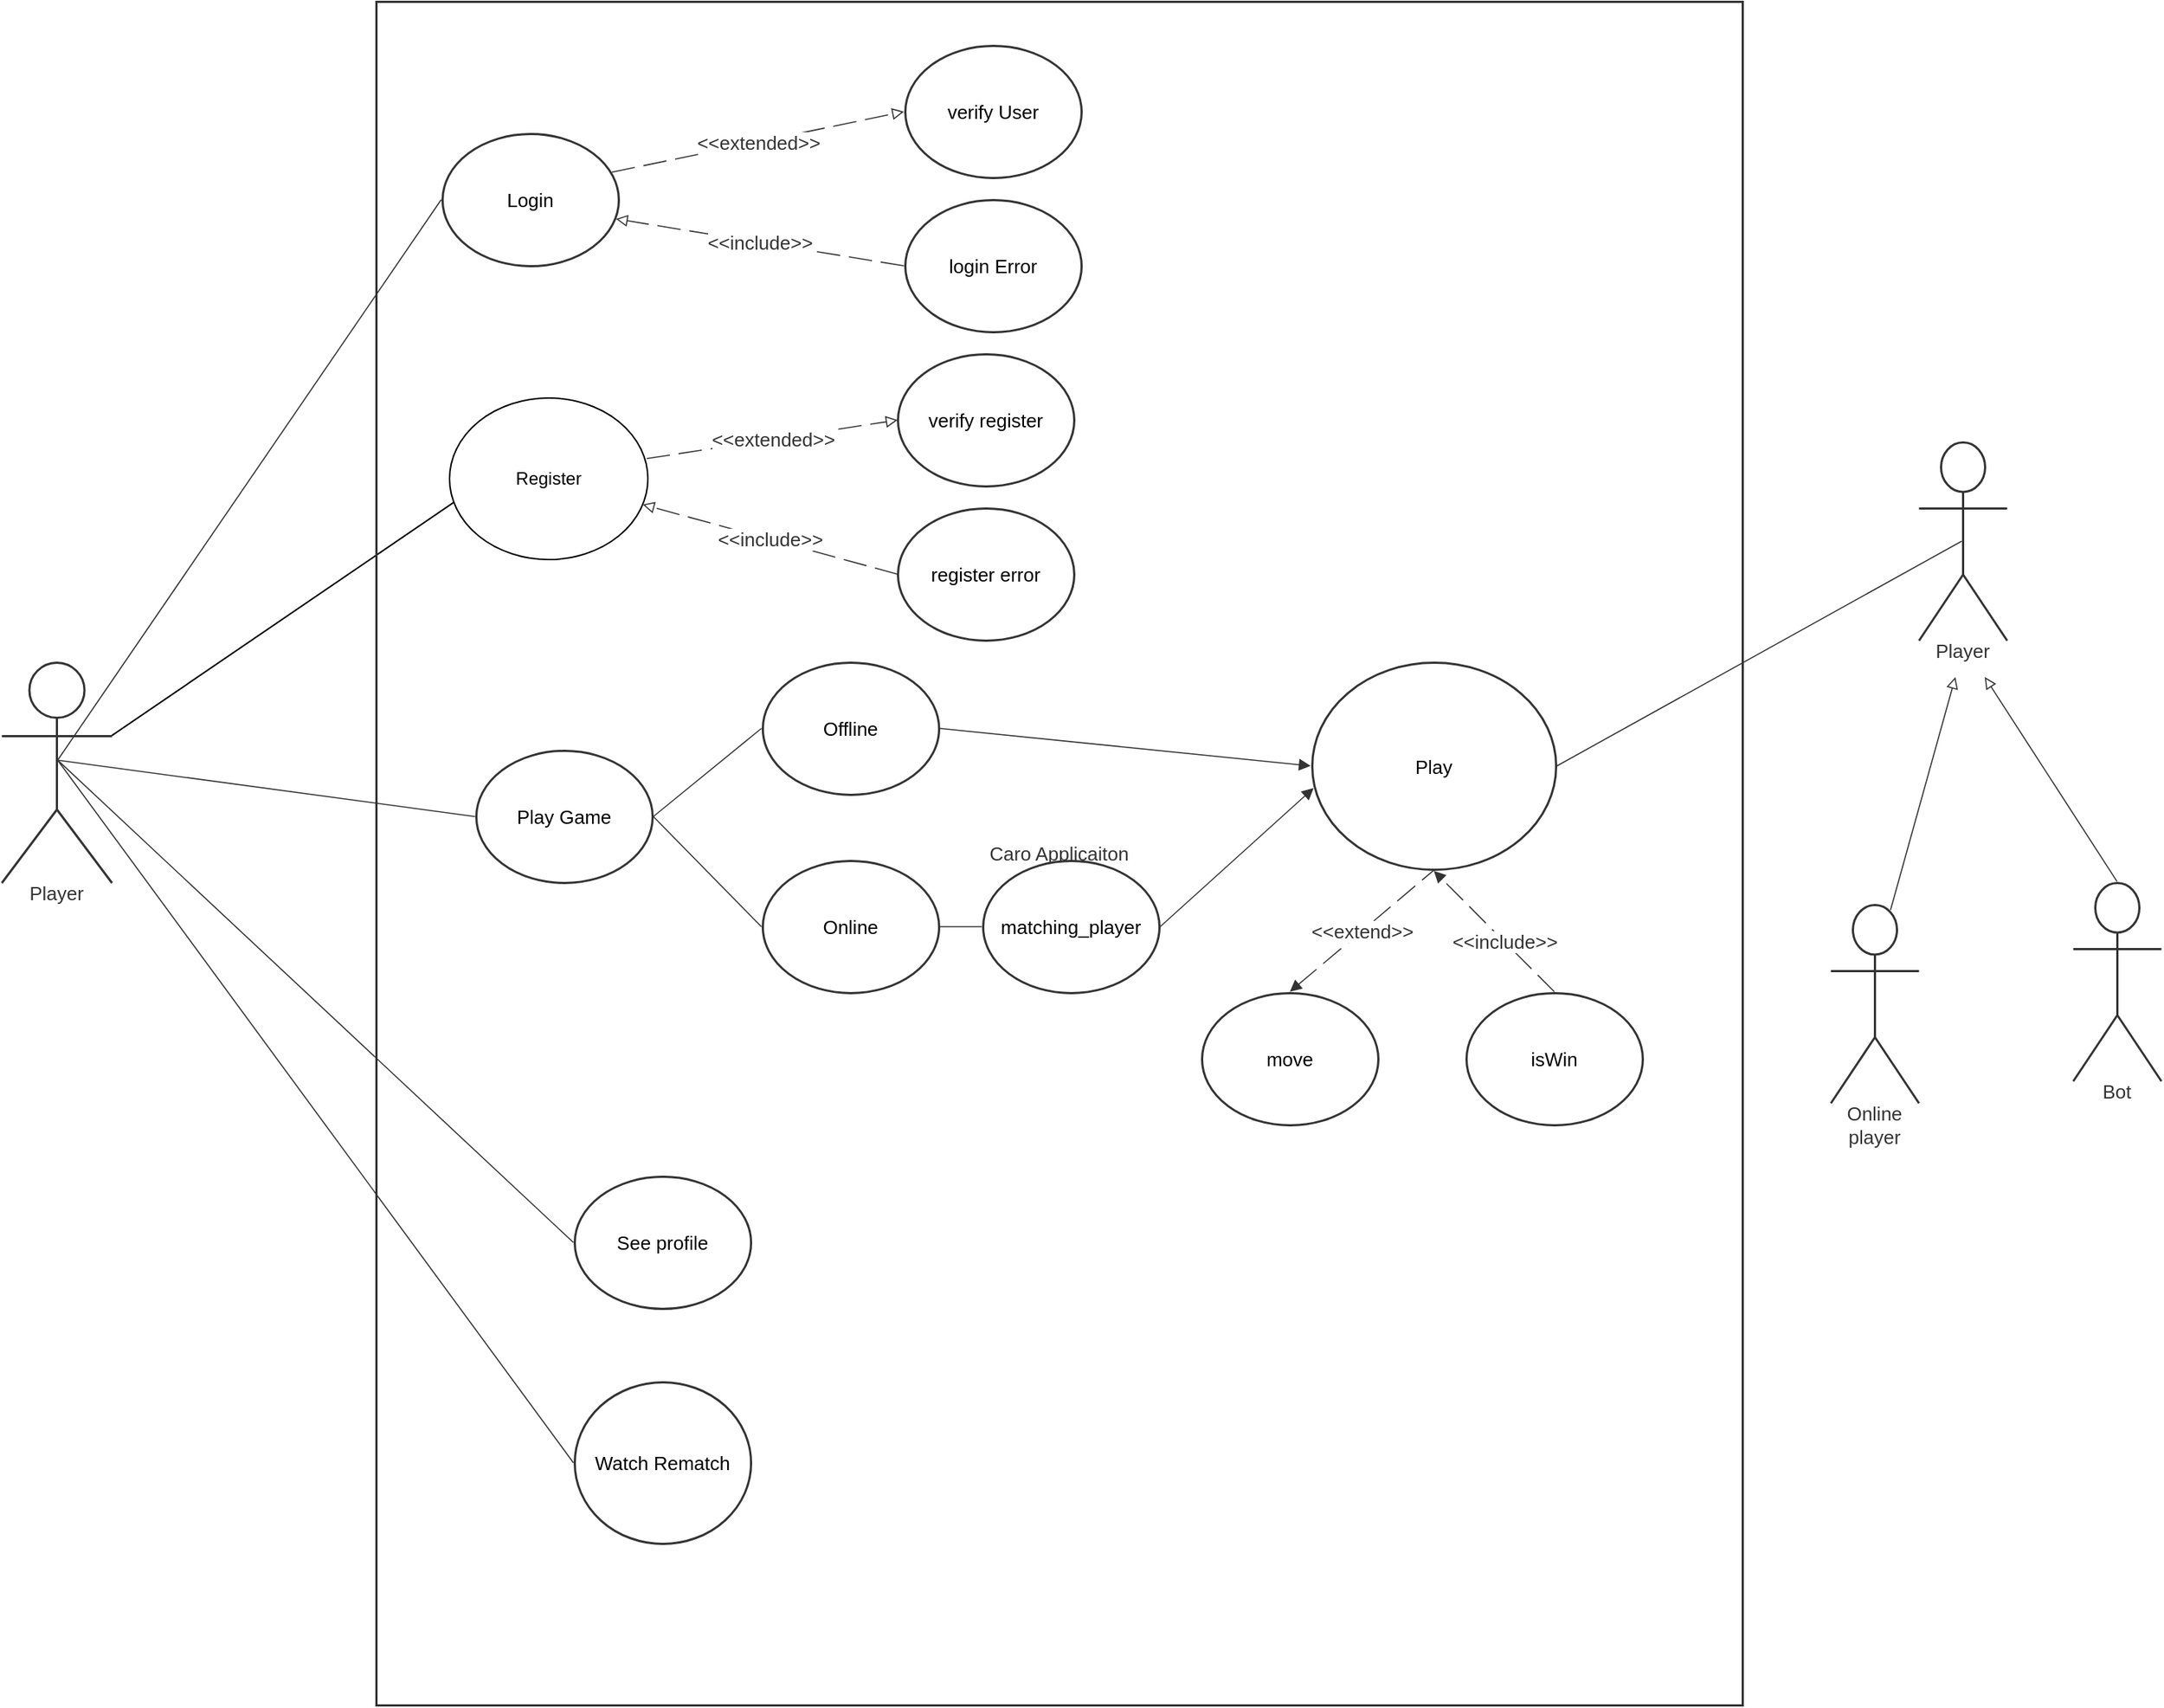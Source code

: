 <mxfile version="14.5.3" type="device" pages="3"><diagram id="VUiPx_-77HhlIhJn7ruL" name="Page-1"><mxGraphModel dx="2031" dy="1134" grid="1" gridSize="10" guides="1" tooltips="1" connect="1" arrows="1" fold="1" page="1" pageScale="1" pageWidth="827" pageHeight="1169" math="0" shadow="0"><root><mxCell id="0"/><mxCell id="1" parent="0"/><mxCell id="PojKWjYEDdHexUszhrvp-1" style="edgeStyle=none;rounded=0;orthogonalLoop=1;jettySize=auto;html=1;exitX=1;exitY=0.333;exitDx=0;exitDy=0;exitPerimeter=0;endArrow=none;endFill=0;entryX=0.024;entryY=0.644;entryDx=0;entryDy=0;entryPerimeter=0;" parent="1" source="PojKWjYEDdHexUszhrvp-2" target="PojKWjYEDdHexUszhrvp-6" edge="1"><mxGeometry relative="1" as="geometry"><mxPoint x="220" y="729.824" as="targetPoint"/></mxGeometry></mxCell><UserObject label="Player" lucidchartObjectId=".h9m1cQLldTl" id="PojKWjYEDdHexUszhrvp-2"><mxCell style="html=1;overflow=block;blockSpacing=1;whiteSpace=wrap;shape=umlActor;labelPosition=center;verticalLabelPosition=bottom;verticalAlign=top;whiteSpace=nowrap;whiteSpace=wrap;fontSize=13;fontColor=#333333;align=center;spacing=0;strokeColor=#333333;strokeOpacity=100;fillOpacity=100;fillColor=#ffffff;strokeWidth=1.5;" parent="1" vertex="1"><mxGeometry x="110" y="680" width="75" height="150" as="geometry"/></mxCell></UserObject><UserObject label="Caro Applicaiton" lucidchartObjectId="Si9mc~_8d4lj" id="PojKWjYEDdHexUszhrvp-3"><mxCell style="html=1;overflow=block;blockSpacing=1;whiteSpace=wrap;container=1;whiteSpace=wrap;fontSize=13;fontColor=#333333;align=center;spacing=0;strokeColor=#333333;strokeOpacity=100;fillOpacity=0;fillColor=#000000;strokeWidth=1.5;" parent="1" vertex="1"><mxGeometry x="365" y="230" width="930" height="1160" as="geometry"/></mxCell></UserObject><UserObject label="Watch Rematch" lucidchartObjectId="Fu9m5Ap9gR1A" id="PojKWjYEDdHexUszhrvp-4"><mxCell style="html=1;overflow=block;blockSpacing=1;whiteSpace=wrap;ellipse;whiteSpace=wrap;fontSize=13;spacing=3.8;strokeColor=#333333;strokeOpacity=100;fillOpacity=100;fillColor=#ffffff;strokeWidth=1.5;" parent="PojKWjYEDdHexUszhrvp-3" vertex="1"><mxGeometry x="135" y="940" width="120" height="110" as="geometry"/></mxCell></UserObject><UserObject label="See profile" lucidchartObjectId="pj9mga5jlQUJ" id="PojKWjYEDdHexUszhrvp-5"><mxCell style="html=1;overflow=block;blockSpacing=1;whiteSpace=wrap;ellipse;whiteSpace=wrap;fontSize=13;spacing=3.8;strokeColor=#333333;strokeOpacity=100;fillOpacity=100;fillColor=#ffffff;strokeWidth=1.5;" parent="PojKWjYEDdHexUszhrvp-3" vertex="1"><mxGeometry x="135" y="800" width="120" height="90" as="geometry"/></mxCell></UserObject><mxCell id="PojKWjYEDdHexUszhrvp-6" value="Register" style="ellipse;whiteSpace=wrap;html=1;" parent="PojKWjYEDdHexUszhrvp-3" vertex="1"><mxGeometry x="50" y="270" width="135" height="110" as="geometry"/></mxCell><UserObject label="register error" lucidchartObjectId="zy9mkjSGQo0x" id="PojKWjYEDdHexUszhrvp-7"><mxCell style="html=1;overflow=block;blockSpacing=1;whiteSpace=wrap;ellipse;whiteSpace=wrap;fontSize=13;spacing=3.8;strokeColor=#333333;strokeOpacity=100;fillOpacity=100;fillColor=#ffffff;strokeWidth=1.5;" parent="PojKWjYEDdHexUszhrvp-3" vertex="1"><mxGeometry x="355" y="345" width="120" height="90" as="geometry"/></mxCell></UserObject><UserObject label="verify register" lucidchartObjectId="zy9mztLqP63U" id="PojKWjYEDdHexUszhrvp-8"><mxCell style="html=1;overflow=block;blockSpacing=1;whiteSpace=wrap;ellipse;whiteSpace=wrap;fontSize=13;spacing=3.8;strokeColor=#333333;strokeOpacity=100;fillOpacity=100;fillColor=#ffffff;strokeWidth=1.5;" parent="PojKWjYEDdHexUszhrvp-3" vertex="1"><mxGeometry x="355" y="240" width="120" height="90" as="geometry"/></mxCell></UserObject><UserObject label="" lucidchartObjectId="jA9mOJXlz1yB" id="PojKWjYEDdHexUszhrvp-9"><mxCell style="html=1;jettySize=18;whiteSpace=wrap;fontSize=13;strokeColor=#333333;strokeOpacity=100;dashed=1;fixDash=1;dashPattern=16 6;strokeWidth=0.8;rounded=0;startArrow=none;;endArrow=block;endFill=0;;exitX=0.962;exitY=0.292;exitPerimeter=0;entryX=0;entryY=0.5;entryDx=0;entryDy=0;" parent="PojKWjYEDdHexUszhrvp-3" target="PojKWjYEDdHexUszhrvp-8" edge="1"><mxGeometry width="100" height="100" relative="1" as="geometry"><Array as="points"/><mxPoint x="184.16" y="311.28" as="sourcePoint"/><mxPoint x="383.0" y="270" as="targetPoint"/></mxGeometry></mxCell></UserObject><mxCell id="PojKWjYEDdHexUszhrvp-10" value="&amp;lt;&amp;lt;extended&amp;gt;&amp;gt;" style="text;html=1;resizable=0;labelBackgroundColor=#ffffff;align=center;verticalAlign=middle;fontColor=#333333;;fontSize=13;" parent="PojKWjYEDdHexUszhrvp-9" vertex="1"><mxGeometry relative="1" as="geometry"/></mxCell><UserObject label="" lucidchartObjectId="mA9mKmcuBeZj" id="PojKWjYEDdHexUszhrvp-11"><mxCell style="html=1;jettySize=18;whiteSpace=wrap;fontSize=13;strokeColor=#333333;strokeOpacity=100;dashed=1;fixDash=1;dashPattern=16 6;strokeWidth=0.8;rounded=0;startArrow=none;;endArrow=block;endFill=0;;exitX=0;exitY=0.5;exitDx=0;exitDy=0;" parent="PojKWjYEDdHexUszhrvp-3" source="PojKWjYEDdHexUszhrvp-7" target="PojKWjYEDdHexUszhrvp-6" edge="1"><mxGeometry width="100" height="100" relative="1" as="geometry"><Array as="points"/><mxPoint x="381.08" y="376.95" as="sourcePoint"/><mxPoint x="175" y="345" as="targetPoint"/></mxGeometry></mxCell></UserObject><mxCell id="PojKWjYEDdHexUszhrvp-12" value="&amp;lt;&amp;lt;include&amp;gt;&amp;gt;" style="text;html=1;resizable=0;labelBackgroundColor=#ffffff;align=center;verticalAlign=middle;fontColor=#333333;;fontSize=13;" parent="PojKWjYEDdHexUszhrvp-11" vertex="1"><mxGeometry relative="1" as="geometry"/></mxCell><UserObject label="Play Game" lucidchartObjectId="5i9mCtxEIzXr" id="PojKWjYEDdHexUszhrvp-13"><mxCell style="html=1;overflow=block;blockSpacing=1;whiteSpace=wrap;ellipse;whiteSpace=wrap;fontSize=13;spacing=3.8;strokeColor=#333333;strokeOpacity=100;fillOpacity=100;fillColor=#ffffff;strokeWidth=1.5;" parent="1" vertex="1"><mxGeometry x="433" y="740" width="120" height="90" as="geometry"/></mxCell></UserObject><UserObject label="Online" lucidchartObjectId="Zu9miLHAxeLh" id="PojKWjYEDdHexUszhrvp-14"><mxCell style="html=1;overflow=block;blockSpacing=1;whiteSpace=wrap;ellipse;whiteSpace=wrap;fontSize=13;spacing=3.8;strokeColor=#333333;strokeOpacity=100;fillOpacity=100;fillColor=#ffffff;strokeWidth=1.5;" parent="1" vertex="1"><mxGeometry x="628" y="815" width="120" height="90" as="geometry"/></mxCell></UserObject><UserObject label="Offline" lucidchartObjectId="wv9mwWpf-45A" id="PojKWjYEDdHexUszhrvp-15"><mxCell style="html=1;overflow=block;blockSpacing=1;whiteSpace=wrap;ellipse;whiteSpace=wrap;fontSize=13;spacing=3.8;strokeColor=#333333;strokeOpacity=100;fillOpacity=100;fillColor=#ffffff;strokeWidth=1.5;" parent="1" vertex="1"><mxGeometry x="628" y="680" width="120" height="90" as="geometry"/></mxCell></UserObject><UserObject label="Login" lucidchartObjectId="ny9mzvnmsNXO" id="PojKWjYEDdHexUszhrvp-16"><mxCell style="html=1;overflow=block;blockSpacing=1;whiteSpace=wrap;ellipse;whiteSpace=wrap;fontSize=13;spacing=3.8;strokeColor=#333333;strokeOpacity=100;fillOpacity=100;fillColor=#ffffff;strokeWidth=1.5;" parent="1" vertex="1"><mxGeometry x="410" y="320" width="120" height="90" as="geometry"/></mxCell></UserObject><UserObject label="login Error" lucidchartObjectId="zy9mkjSGQo0x" id="PojKWjYEDdHexUszhrvp-17"><mxCell style="html=1;overflow=block;blockSpacing=1;whiteSpace=wrap;ellipse;whiteSpace=wrap;fontSize=13;spacing=3.8;strokeColor=#333333;strokeOpacity=100;fillOpacity=100;fillColor=#ffffff;strokeWidth=1.5;" parent="1" vertex="1"><mxGeometry x="725" y="365" width="120" height="90" as="geometry"/></mxCell></UserObject><UserObject label="verify User" lucidchartObjectId="zy9mztLqP63U" id="PojKWjYEDdHexUszhrvp-18"><mxCell style="html=1;overflow=block;blockSpacing=1;whiteSpace=wrap;ellipse;whiteSpace=wrap;fontSize=13;spacing=3.8;strokeColor=#333333;strokeOpacity=100;fillOpacity=100;fillColor=#ffffff;strokeWidth=1.5;" parent="1" vertex="1"><mxGeometry x="725" y="260" width="120" height="90" as="geometry"/></mxCell></UserObject><UserObject label="" lucidchartObjectId="jA9mOJXlz1yB" id="PojKWjYEDdHexUszhrvp-19"><mxCell style="html=1;jettySize=18;whiteSpace=wrap;fontSize=13;strokeColor=#333333;strokeOpacity=100;dashed=1;fixDash=1;dashPattern=16 6;strokeWidth=0.8;rounded=0;startArrow=none;;endArrow=block;endFill=0;;exitX=0.962;exitY=0.292;exitPerimeter=0;entryX=-0.006;entryY=0.5;entryPerimeter=0;" parent="1" source="PojKWjYEDdHexUszhrvp-16" target="PojKWjYEDdHexUszhrvp-18" edge="1"><mxGeometry width="100" height="100" relative="1" as="geometry"><Array as="points"/></mxGeometry></mxCell></UserObject><mxCell id="PojKWjYEDdHexUszhrvp-20" value="&amp;lt;&amp;lt;extended&amp;gt;&amp;gt;" style="text;html=1;resizable=0;labelBackgroundColor=#ffffff;align=center;verticalAlign=middle;fontColor=#333333;;fontSize=13;" parent="PojKWjYEDdHexUszhrvp-19" vertex="1"><mxGeometry relative="1" as="geometry"/></mxCell><UserObject label="" lucidchartObjectId="mA9mKmcuBeZj" id="PojKWjYEDdHexUszhrvp-21"><mxCell style="html=1;jettySize=18;whiteSpace=wrap;fontSize=13;strokeColor=#333333;strokeOpacity=100;dashed=1;fixDash=1;dashPattern=16 6;strokeWidth=0.8;rounded=0;startArrow=none;;endArrow=block;endFill=0;;exitX=-0.006;exitY=0.5;exitPerimeter=0;entryX=0.985;entryY=0.645;entryPerimeter=0;" parent="1" source="PojKWjYEDdHexUszhrvp-17" target="PojKWjYEDdHexUszhrvp-16" edge="1"><mxGeometry width="100" height="100" relative="1" as="geometry"><Array as="points"/></mxGeometry></mxCell></UserObject><mxCell id="PojKWjYEDdHexUszhrvp-22" value="&amp;lt;&amp;lt;include&amp;gt;&amp;gt;" style="text;html=1;resizable=0;labelBackgroundColor=#ffffff;align=center;verticalAlign=middle;fontColor=#333333;;fontSize=13;" parent="PojKWjYEDdHexUszhrvp-21" vertex="1"><mxGeometry relative="1" as="geometry"/></mxCell><UserObject label="" lucidchartObjectId="QB9mb_xKIyRB" id="PojKWjYEDdHexUszhrvp-23"><mxCell style="html=1;jettySize=18;whiteSpace=wrap;fontSize=13;strokeColor=#333333;strokeOpacity=100;strokeWidth=0.8;rounded=0;startArrow=none;;endArrow=none;;exitX=0.51;exitY=0.444;exitPerimeter=0;entryX=-0.006;entryY=0.5;entryPerimeter=0;" parent="1" source="PojKWjYEDdHexUszhrvp-2" target="PojKWjYEDdHexUszhrvp-16" edge="1"><mxGeometry width="100" height="100" relative="1" as="geometry"><Array as="points"/></mxGeometry></mxCell></UserObject><UserObject label="" lucidchartObjectId="tC9mabY7nRkP" id="PojKWjYEDdHexUszhrvp-24"><mxCell style="html=1;jettySize=18;whiteSpace=wrap;fontSize=13;strokeColor=#333333;strokeOpacity=100;strokeWidth=0.8;rounded=0;startArrow=none;;endArrow=none;;exitX=0.51;exitY=0.444;exitPerimeter=0;entryX=-0.006;entryY=0.5;entryPerimeter=0;" parent="1" source="PojKWjYEDdHexUszhrvp-2" target="PojKWjYEDdHexUszhrvp-5" edge="1"><mxGeometry width="100" height="100" relative="1" as="geometry"><Array as="points"/></mxGeometry></mxCell></UserObject><UserObject label="" lucidchartObjectId="zC9m11Q4NVTC" id="PojKWjYEDdHexUszhrvp-25"><mxCell style="html=1;jettySize=18;whiteSpace=wrap;fontSize=13;strokeColor=#333333;strokeOpacity=100;strokeWidth=0.8;rounded=0;startArrow=none;;endArrow=none;;exitX=-0.006;exitY=0.5;exitPerimeter=0;entryX=0.51;entryY=0.444;entryPerimeter=0;" parent="1" source="PojKWjYEDdHexUszhrvp-13" target="PojKWjYEDdHexUszhrvp-2" edge="1"><mxGeometry width="100" height="100" relative="1" as="geometry"><Array as="points"/></mxGeometry></mxCell></UserObject><UserObject label="" lucidchartObjectId="QC9mL9nJB5m7" id="PojKWjYEDdHexUszhrvp-26"><mxCell style="html=1;jettySize=18;whiteSpace=wrap;fontSize=13;strokeColor=#333333;strokeOpacity=100;strokeWidth=0.8;rounded=0;startArrow=none;;endArrow=none;;exitX=-0.006;exitY=0.5;exitPerimeter=0;entryX=0.51;entryY=0.444;entryPerimeter=0;" parent="1" source="PojKWjYEDdHexUszhrvp-4" target="PojKWjYEDdHexUszhrvp-2" edge="1"><mxGeometry width="100" height="100" relative="1" as="geometry"><Array as="points"/></mxGeometry></mxCell></UserObject><UserObject label="" lucidchartObjectId="hD9mWHQr0fa4" id="PojKWjYEDdHexUszhrvp-27"><mxCell style="html=1;jettySize=18;whiteSpace=wrap;fontSize=13;strokeColor=#333333;strokeOpacity=100;strokeWidth=0.8;rounded=0;startArrow=none;;endArrow=none;;exitX=1.006;exitY=0.5;exitPerimeter=0;entryX=-0.006;entryY=0.5;entryPerimeter=0;" parent="1" source="PojKWjYEDdHexUszhrvp-13" target="PojKWjYEDdHexUszhrvp-15" edge="1"><mxGeometry width="100" height="100" relative="1" as="geometry"><Array as="points"/></mxGeometry></mxCell></UserObject><UserObject label="" lucidchartObjectId="nD9m_qGk02aJ" id="PojKWjYEDdHexUszhrvp-28"><mxCell style="html=1;jettySize=18;whiteSpace=wrap;fontSize=13;strokeColor=#333333;strokeOpacity=100;strokeWidth=0.8;rounded=0;startArrow=none;;endArrow=none;;exitX=-0.006;exitY=0.5;exitPerimeter=0;entryX=1.006;entryY=0.5;entryPerimeter=0;" parent="1" source="PojKWjYEDdHexUszhrvp-14" target="PojKWjYEDdHexUszhrvp-13" edge="1"><mxGeometry width="100" height="100" relative="1" as="geometry"><Array as="points"/></mxGeometry></mxCell></UserObject><UserObject label="matching_player" lucidchartObjectId="fE9mWT40GCHb" id="PojKWjYEDdHexUszhrvp-29"><mxCell style="html=1;overflow=block;blockSpacing=1;whiteSpace=wrap;ellipse;whiteSpace=wrap;fontSize=13;spacing=3.8;strokeColor=#333333;strokeOpacity=100;fillOpacity=100;fillColor=#ffffff;strokeWidth=1.5;" parent="1" vertex="1"><mxGeometry x="778" y="815" width="120" height="90" as="geometry"/></mxCell></UserObject><UserObject label="" lucidchartObjectId="kF9mF8LMXUml" id="PojKWjYEDdHexUszhrvp-30"><mxCell style="html=1;jettySize=18;whiteSpace=wrap;fontSize=13;strokeColor=#333333;strokeOpacity=100;strokeWidth=0.8;rounded=0;startArrow=none;;endArrow=none;;exitX=1.006;exitY=0.5;exitPerimeter=0;entryX=-0.006;entryY=0.5;entryPerimeter=0;" parent="1" source="PojKWjYEDdHexUszhrvp-14" target="PojKWjYEDdHexUszhrvp-29" edge="1"><mxGeometry width="100" height="100" relative="1" as="geometry"><Array as="points"/></mxGeometry></mxCell></UserObject><UserObject label="Online player" lucidchartObjectId="bI9mrejCIe4V" id="PojKWjYEDdHexUszhrvp-31"><mxCell style="html=1;overflow=block;blockSpacing=1;whiteSpace=wrap;shape=umlActor;labelPosition=center;verticalLabelPosition=bottom;verticalAlign=top;whiteSpace=nowrap;whiteSpace=wrap;fontSize=13;fontColor=#333333;align=center;spacing=0;strokeColor=#333333;strokeOpacity=100;fillOpacity=100;fillColor=#ffffff;strokeWidth=1.5;" parent="1" vertex="1"><mxGeometry x="1355" y="845" width="60" height="135" as="geometry"/></mxCell></UserObject><UserObject label="Bot" lucidchartObjectId="WK9m~7LeT2eK" id="PojKWjYEDdHexUszhrvp-32"><mxCell style="html=1;overflow=block;blockSpacing=1;whiteSpace=wrap;shape=umlActor;labelPosition=center;verticalLabelPosition=bottom;verticalAlign=top;whiteSpace=nowrap;whiteSpace=wrap;fontSize=13;fontColor=#333333;align=center;spacing=0;strokeColor=#333333;strokeOpacity=100;fillOpacity=100;fillColor=#ffffff;strokeWidth=1.5;" parent="1" vertex="1"><mxGeometry x="1520" y="830" width="60" height="135" as="geometry"/></mxCell></UserObject><UserObject label="Player" lucidchartObjectId="ZM9mHdkpAaHJ" id="PojKWjYEDdHexUszhrvp-33"><mxCell style="html=1;overflow=block;blockSpacing=1;whiteSpace=wrap;shape=umlActor;labelPosition=center;verticalLabelPosition=bottom;verticalAlign=top;whiteSpace=nowrap;whiteSpace=wrap;fontSize=13;fontColor=#333333;align=center;spacing=0;strokeColor=#333333;strokeOpacity=100;fillOpacity=100;fillColor=#ffffff;strokeWidth=1.5;" parent="1" vertex="1"><mxGeometry x="1415" y="530" width="60" height="135" as="geometry"/></mxCell></UserObject><UserObject label="Play" lucidchartObjectId="aN9mswHeUo8x" id="PojKWjYEDdHexUszhrvp-34"><mxCell style="html=1;overflow=block;blockSpacing=1;whiteSpace=wrap;ellipse;whiteSpace=wrap;fontSize=13;spacing=3.8;strokeColor=#333333;strokeOpacity=100;fillOpacity=100;fillColor=#ffffff;strokeWidth=1.5;" parent="1" vertex="1"><mxGeometry x="1002" y="680" width="166" height="141" as="geometry"/></mxCell></UserObject><UserObject label="" lucidchartObjectId="DN9mufjD4uMt" id="PojKWjYEDdHexUszhrvp-35"><mxCell style="html=1;jettySize=18;whiteSpace=wrap;fontSize=13;strokeColor=#333333;strokeOpacity=100;strokeWidth=0.8;rounded=0;startArrow=none;;endArrow=block;endFill=1;;exitX=1.006;exitY=0.5;exitPerimeter=0;entryX=-0.005;entryY=0.5;entryPerimeter=0;" parent="1" source="PojKWjYEDdHexUszhrvp-15" target="PojKWjYEDdHexUszhrvp-34" edge="1"><mxGeometry width="100" height="100" relative="1" as="geometry"><Array as="points"/></mxGeometry></mxCell></UserObject><UserObject label="" lucidchartObjectId="PN9mtJZKB04e" id="PojKWjYEDdHexUszhrvp-36"><mxCell style="html=1;jettySize=18;whiteSpace=wrap;fontSize=13;strokeColor=#333333;strokeOpacity=100;strokeWidth=0.8;rounded=0;startArrow=none;;endArrow=block;endFill=1;;exitX=1.006;exitY=0.5;exitPerimeter=0;entryX=0.007;entryY=0.607;entryPerimeter=0;" parent="1" source="PojKWjYEDdHexUszhrvp-29" target="PojKWjYEDdHexUszhrvp-34" edge="1"><mxGeometry width="100" height="100" relative="1" as="geometry"><Array as="points"/></mxGeometry></mxCell></UserObject><UserObject label="" lucidchartObjectId="kO9mH~pE1be2" id="PojKWjYEDdHexUszhrvp-37"><mxCell style="html=1;jettySize=18;whiteSpace=wrap;fontSize=13;strokeColor=#333333;strokeOpacity=100;strokeWidth=0.8;rounded=0;startArrow=none;;endArrow=none;;exitX=1.005;exitY=0.5;exitPerimeter=0;entryX=0.488;entryY=0.5;entryPerimeter=0;" parent="1" source="PojKWjYEDdHexUszhrvp-34" target="PojKWjYEDdHexUszhrvp-33" edge="1"><mxGeometry width="100" height="100" relative="1" as="geometry"><Array as="points"/></mxGeometry></mxCell></UserObject><UserObject label="" lucidchartObjectId="CO9mfWhdMTHt" id="PojKWjYEDdHexUszhrvp-38"><mxCell style="html=1;jettySize=18;whiteSpace=wrap;fontSize=13;strokeColor=#333333;strokeOpacity=100;strokeWidth=0.8;rounded=0;startArrow=none;;endArrow=block;endFill=0;;exitX=0.681;exitY=0.027;exitPerimeter=0;" parent="1" source="PojKWjYEDdHexUszhrvp-31" edge="1"><mxGeometry width="100" height="100" relative="1" as="geometry"><Array as="points"/><mxPoint x="1440" y="690" as="targetPoint"/></mxGeometry></mxCell></UserObject><UserObject label="" lucidchartObjectId="3O9mU7dvv7jo" id="PojKWjYEDdHexUszhrvp-39"><mxCell style="html=1;jettySize=18;whiteSpace=wrap;fontSize=13;strokeColor=#333333;strokeOpacity=100;strokeWidth=0.8;rounded=0;startArrow=none;;endArrow=block;endFill=0;;exitX=0.5;exitY=-0.006;exitPerimeter=0;" parent="1" source="PojKWjYEDdHexUszhrvp-32" edge="1"><mxGeometry width="100" height="100" relative="1" as="geometry"><Array as="points"/><mxPoint x="1460" y="690" as="targetPoint"/></mxGeometry></mxCell></UserObject><UserObject label="move" lucidchartObjectId="eP9mQ_aauQi8" id="PojKWjYEDdHexUszhrvp-40"><mxCell style="html=1;overflow=block;blockSpacing=1;whiteSpace=wrap;ellipse;whiteSpace=wrap;fontSize=13;spacing=3.8;strokeColor=#333333;strokeOpacity=100;fillOpacity=100;fillColor=#ffffff;strokeWidth=1.5;" parent="1" vertex="1"><mxGeometry x="927" y="905" width="120" height="90" as="geometry"/></mxCell></UserObject><UserObject label="" lucidchartObjectId="wP9mdCZgqAxC" id="PojKWjYEDdHexUszhrvp-41"><mxCell style="html=1;jettySize=18;whiteSpace=wrap;fontSize=13;strokeColor=#333333;strokeOpacity=100;dashed=1;fixDash=1;dashPattern=16 6;strokeWidth=0.8;rounded=0;startArrow=block;startFill=1;;endArrow=none;;exitX=0.5;exitY=-0.008;exitPerimeter=0;entryX=0.499;entryY=1.005;entryPerimeter=0;" parent="1" source="PojKWjYEDdHexUszhrvp-40" target="PojKWjYEDdHexUszhrvp-34" edge="1"><mxGeometry width="100" height="100" relative="1" as="geometry"><Array as="points"/></mxGeometry></mxCell></UserObject><mxCell id="PojKWjYEDdHexUszhrvp-42" value="&amp;lt;&amp;lt;extend&amp;gt;&amp;gt;" style="text;html=1;resizable=0;labelBackgroundColor=#ffffff;align=center;verticalAlign=middle;fontColor=#333333;;fontSize=13;" parent="PojKWjYEDdHexUszhrvp-41" vertex="1"><mxGeometry relative="1" as="geometry"/></mxCell><UserObject label="isWin" lucidchartObjectId="5P9mtzRkNDQY" id="PojKWjYEDdHexUszhrvp-43"><mxCell style="html=1;overflow=block;blockSpacing=1;whiteSpace=wrap;ellipse;whiteSpace=wrap;fontSize=13;spacing=3.8;strokeColor=#333333;strokeOpacity=100;fillOpacity=100;fillColor=#ffffff;strokeWidth=1.5;" parent="1" vertex="1"><mxGeometry x="1107" y="905" width="120" height="90" as="geometry"/></mxCell></UserObject><UserObject label="" lucidchartObjectId="uQ9m5as7XnwV" id="PojKWjYEDdHexUszhrvp-44"><mxCell style="html=1;jettySize=18;whiteSpace=wrap;fontSize=13;strokeColor=#333333;strokeOpacity=100;dashed=1;fixDash=1;dashPattern=16 6;strokeWidth=0.8;rounded=0;startArrow=none;;endArrow=block;endFill=1;;exitX=0.5;exitY=-0.008;exitPerimeter=0;" parent="1" source="PojKWjYEDdHexUszhrvp-43" edge="1"><mxGeometry width="100" height="100" relative="1" as="geometry"><Array as="points"/><mxPoint x="1085" y="822" as="targetPoint"/></mxGeometry></mxCell></UserObject><mxCell id="PojKWjYEDdHexUszhrvp-45" value="&amp;lt;&amp;lt;include&amp;gt;&amp;gt;" style="text;html=1;resizable=0;labelBackgroundColor=#ffffff;align=center;verticalAlign=middle;fontColor=#333333;;fontSize=13;" parent="PojKWjYEDdHexUszhrvp-44" vertex="1"><mxGeometry x="-0.165" relative="1" as="geometry"/></mxCell></root></mxGraphModel></diagram><diagram name="UML Sequence Play Game" id="BigJ-0tnSMfwHNYTR_bY"><mxGraphModel dx="1248" dy="654" grid="1" gridSize="10" guides="1" tooltips="1" connect="1" arrows="1" fold="1" page="1" pageScale="1" pageWidth="850" pageHeight="1100" math="0" shadow="0"><root><mxCell id="ca1l2HSoJpe91SJFc0sl-0"/><mxCell id="ca1l2HSoJpe91SJFc0sl-1" parent="ca1l2HSoJpe91SJFc0sl-0"/><mxCell id="QnO9gpX8UQtCuq7Wrj6t-53" value="if win" style="shape=umlFrame;whiteSpace=wrap;html=1;width=40;height=20;" parent="ca1l2HSoJpe91SJFc0sl-1" vertex="1"><mxGeometry x="380" y="600" width="270" height="140" as="geometry"/></mxCell><mxCell id="vWVxEAUFS1dlOKW0y6jT-9" value="" style="shape=umlLifeline;participant=umlActor;perimeter=lifelinePerimeter;whiteSpace=wrap;html=1;container=1;collapsible=0;recursiveResize=0;verticalAlign=top;spacingTop=36;outlineConnect=0;" parent="ca1l2HSoJpe91SJFc0sl-1" vertex="1"><mxGeometry x="200" y="40" width="20" height="820" as="geometry"/></mxCell><mxCell id="5JeysVSAn7DeLz-bhEwE-171" value="Move" style="html=1;verticalAlign=bottom;endArrow=open;endFill=0;" parent="vWVxEAUFS1dlOKW0y6jT-9" target="5JeysVSAn7DeLz-bhEwE-154" edge="1"><mxGeometry width="80" relative="1" as="geometry"><mxPoint x="10" y="320" as="sourcePoint"/><mxPoint x="90" y="320" as="targetPoint"/></mxGeometry></mxCell><mxCell id="QnO9gpX8UQtCuq7Wrj6t-22" value="Move" style="html=1;verticalAlign=bottom;endArrow=open;dashed=1;endSize=8;" parent="vWVxEAUFS1dlOKW0y6jT-9" source="5JeysVSAn7DeLz-bhEwE-154" edge="1"><mxGeometry relative="1" as="geometry"><mxPoint x="90" y="520" as="sourcePoint"/><mxPoint x="10" y="520" as="targetPoint"/></mxGeometry></mxCell><mxCell id="5JeysVSAn7DeLz-bhEwE-154" value="View" style="shape=umlLifeline;perimeter=lifelinePerimeter;whiteSpace=wrap;html=1;container=1;collapsible=0;recursiveResize=0;outlineConnect=0;" parent="ca1l2HSoJpe91SJFc0sl-1" vertex="1"><mxGeometry x="250" y="40" width="100" height="820" as="geometry"/></mxCell><mxCell id="vdRSNRTyHC6buWABFVP--0" value="" style="html=1;points=[];perimeter=orthogonalPerimeter;" parent="5JeysVSAn7DeLz-bhEwE-154" vertex="1"><mxGeometry x="45" y="80" width="10" height="660" as="geometry"/></mxCell><mxCell id="QnO9gpX8UQtCuq7Wrj6t-61" value="" style="shape=umlDestroy;whiteSpace=wrap;html=1;strokeWidth=3;" parent="5JeysVSAn7DeLz-bhEwE-154" vertex="1"><mxGeometry x="35" y="770" width="30" height="30" as="geometry"/></mxCell><mxCell id="5JeysVSAn7DeLz-bhEwE-155" value="Controller" style="shape=umlLifeline;perimeter=lifelinePerimeter;whiteSpace=wrap;html=1;container=1;collapsible=0;recursiveResize=0;outlineConnect=0;" parent="ca1l2HSoJpe91SJFc0sl-1" vertex="1"><mxGeometry x="380" y="40" width="100" height="820" as="geometry"/></mxCell><mxCell id="QnO9gpX8UQtCuq7Wrj6t-3" value="" style="html=1;points=[];perimeter=orthogonalPerimeter;" parent="5JeysVSAn7DeLz-bhEwE-155" vertex="1"><mxGeometry x="45" y="380" width="5" height="40" as="geometry"/></mxCell><mxCell id="QnO9gpX8UQtCuq7Wrj6t-4" value="Check win" style="edgeStyle=orthogonalEdgeStyle;html=1;align=left;spacingLeft=2;endArrow=block;rounded=0;entryX=1;entryY=0;" parent="5JeysVSAn7DeLz-bhEwE-155" target="QnO9gpX8UQtCuq7Wrj6t-3" edge="1"><mxGeometry relative="1" as="geometry"><mxPoint x="50" y="350" as="sourcePoint"/><Array as="points"><mxPoint x="75" y="350"/></Array></mxGeometry></mxCell><mxCell id="vdRSNRTyHC6buWABFVP--10" value="" style="html=1;points=[];perimeter=orthogonalPerimeter;" parent="5JeysVSAn7DeLz-bhEwE-155" vertex="1"><mxGeometry x="45" y="150" width="10" height="140" as="geometry"/></mxCell><mxCell id="vdRSNRTyHC6buWABFVP--12" value="" style="html=1;points=[];perimeter=orthogonalPerimeter;" parent="5JeysVSAn7DeLz-bhEwE-155" vertex="1"><mxGeometry x="45" y="580" width="10" height="112" as="geometry"/></mxCell><mxCell id="5JeysVSAn7DeLz-bhEwE-156" value="System&lt;br&gt;(Model)" style="shape=umlLifeline;perimeter=lifelinePerimeter;whiteSpace=wrap;html=1;container=1;collapsible=0;recursiveResize=0;outlineConnect=0;" parent="ca1l2HSoJpe91SJFc0sl-1" vertex="1"><mxGeometry x="530" y="40" width="140" height="810" as="geometry"/></mxCell><mxCell id="vdRSNRTyHC6buWABFVP--9" value="" style="html=1;points=[];perimeter=orthogonalPerimeter;" parent="5JeysVSAn7DeLz-bhEwE-156" vertex="1"><mxGeometry x="70" y="590" width="10" height="90" as="geometry"/></mxCell><mxCell id="ddcF3FKx_TVWreSmi7DF-2" value="" style="html=1;points=[];perimeter=orthogonalPerimeter;" vertex="1" parent="5JeysVSAn7DeLz-bhEwE-156"><mxGeometry x="70" y="230" width="10" height="40" as="geometry"/></mxCell><mxCell id="ddcF3FKx_TVWreSmi7DF-3" value="Player Detail" style="edgeStyle=orthogonalEdgeStyle;html=1;align=left;spacingLeft=2;endArrow=block;rounded=0;entryX=1;entryY=0;" edge="1" target="ddcF3FKx_TVWreSmi7DF-2" parent="5JeysVSAn7DeLz-bhEwE-156"><mxGeometry relative="1" as="geometry"><mxPoint x="75" y="210" as="sourcePoint"/><Array as="points"><mxPoint x="105" y="210"/></Array></mxGeometry></mxCell><mxCell id="vdRSNRTyHC6buWABFVP--7" value="" style="html=1;points=[];perimeter=orthogonalPerimeter;" parent="5JeysVSAn7DeLz-bhEwE-156" vertex="1"><mxGeometry x="70" y="170" width="10" height="100" as="geometry"/></mxCell><mxCell id="5JeysVSAn7DeLz-bhEwE-165" value="Looking match" style="html=1;verticalAlign=bottom;endArrow=block;endFill=1;exitX=0.937;exitY=0.281;exitDx=0;exitDy=0;exitPerimeter=0;" parent="ca1l2HSoJpe91SJFc0sl-1" target="5JeysVSAn7DeLz-bhEwE-156" edge="1" source="vdRSNRTyHC6buWABFVP--10"><mxGeometry x="0.002" width="80" relative="1" as="geometry"><mxPoint x="430.0" y="270" as="sourcePoint"/><mxPoint x="570" y="270" as="targetPoint"/><mxPoint as="offset"/><Array as="points"><mxPoint x="510" y="230"/></Array></mxGeometry></mxCell><mxCell id="5JeysVSAn7DeLz-bhEwE-166" value="Table" style="html=1;verticalAlign=bottom;endArrow=open;dashed=1;endSize=8;" parent="ca1l2HSoJpe91SJFc0sl-1" edge="1"><mxGeometry relative="1" as="geometry"><mxPoint x="300.19" y="330.0" as="sourcePoint"/><mxPoint x="210" y="330" as="targetPoint"/></mxGeometry></mxCell><mxCell id="5JeysVSAn7DeLz-bhEwE-169" value="Play" style="html=1;verticalAlign=bottom;endArrow=open;endFill=0;" parent="ca1l2HSoJpe91SJFc0sl-1" target="5JeysVSAn7DeLz-bhEwE-155" edge="1"><mxGeometry x="0.081" width="80" relative="1" as="geometry"><mxPoint x="300.0" y="210" as="sourcePoint"/><mxPoint x="390.0" y="210" as="targetPoint"/><mxPoint as="offset"/></mxGeometry></mxCell><mxCell id="5JeysVSAn7DeLz-bhEwE-170" value="Create table" style="html=1;verticalAlign=bottom;endArrow=open;endFill=0;" parent="ca1l2HSoJpe91SJFc0sl-1" edge="1"><mxGeometry x="-0.096" y="-6" width="80" relative="1" as="geometry"><mxPoint x="430.5" y="310" as="sourcePoint"/><mxPoint x="300" y="310" as="targetPoint"/><Array as="points"><mxPoint x="370.5" y="310"/></Array><mxPoint as="offset"/></mxGeometry></mxCell><mxCell id="5JeysVSAn7DeLz-bhEwE-172" value="Axis" style="html=1;verticalAlign=bottom;endArrow=open;endFill=0;" parent="ca1l2HSoJpe91SJFc0sl-1" source="5JeysVSAn7DeLz-bhEwE-154" target="5JeysVSAn7DeLz-bhEwE-155" edge="1"><mxGeometry x="-0.071" width="80" relative="1" as="geometry"><mxPoint x="300" y="380" as="sourcePoint"/><mxPoint x="389.5" y="380" as="targetPoint"/><Array as="points"><mxPoint x="390" y="380"/></Array><mxPoint as="offset"/></mxGeometry></mxCell><mxCell id="5JeysVSAn7DeLz-bhEwE-175" value="Match" style="html=1;verticalAlign=bottom;endArrow=open;dashed=1;endSize=8;" parent="ca1l2HSoJpe91SJFc0sl-1" source="5JeysVSAn7DeLz-bhEwE-156" target="5JeysVSAn7DeLz-bhEwE-155" edge="1"><mxGeometry relative="1" as="geometry"><mxPoint x="570" y="300" as="sourcePoint"/><mxPoint x="439.5" y="300" as="targetPoint"/><Array as="points"><mxPoint x="530" y="290"/></Array></mxGeometry></mxCell><mxCell id="QnO9gpX8UQtCuq7Wrj6t-0" value="Axis" style="html=1;verticalAlign=bottom;endArrow=open;endFill=0;" parent="ca1l2HSoJpe91SJFc0sl-1" source="5JeysVSAn7DeLz-bhEwE-155" target="5JeysVSAn7DeLz-bhEwE-156" edge="1"><mxGeometry x="-0.071" width="80" relative="1" as="geometry"><mxPoint x="470" y="400" as="sourcePoint"/><mxPoint x="439.5" y="400" as="targetPoint"/><Array as="points"><mxPoint x="510" y="500"/></Array><mxPoint as="offset"/></mxGeometry></mxCell><mxCell id="QnO9gpX8UQtCuq7Wrj6t-14" value="Game Over" style="html=1;verticalAlign=bottom;endArrow=open;endSize=8;" parent="ca1l2HSoJpe91SJFc0sl-1" source="5JeysVSAn7DeLz-bhEwE-156" target="5JeysVSAn7DeLz-bhEwE-155" edge="1"><mxGeometry relative="1" as="geometry"><mxPoint x="600" y="620" as="sourcePoint"/><mxPoint x="520" y="620" as="targetPoint"/><Array as="points"><mxPoint x="510" y="710"/></Array></mxGeometry></mxCell><mxCell id="QnO9gpX8UQtCuq7Wrj6t-15" value="" style="html=1;verticalAlign=bottom;endArrow=open;dashed=1;endFill=0;" parent="ca1l2HSoJpe91SJFc0sl-1" source="5JeysVSAn7DeLz-bhEwE-155" target="5JeysVSAn7DeLz-bhEwE-154" edge="1"><mxGeometry width="80" relative="1" as="geometry"><mxPoint x="350" y="640" as="sourcePoint"/><mxPoint x="430" y="640" as="targetPoint"/><Array as="points"><mxPoint x="360" y="670"/></Array></mxGeometry></mxCell><mxCell id="QnO9gpX8UQtCuq7Wrj6t-50" value="Game Over" style="edgeLabel;html=1;align=center;verticalAlign=middle;resizable=0;points=[];" parent="QnO9gpX8UQtCuq7Wrj6t-15" vertex="1" connectable="0"><mxGeometry x="0.215" y="-2" relative="1" as="geometry"><mxPoint x="9.67" y="-8" as="offset"/></mxGeometry></mxCell><mxCell id="QnO9gpX8UQtCuq7Wrj6t-20" value="Axis Opponent" style="html=1;verticalAlign=bottom;endArrow=open;endFill=0;" parent="ca1l2HSoJpe91SJFc0sl-1" source="5JeysVSAn7DeLz-bhEwE-156" target="5JeysVSAn7DeLz-bhEwE-155" edge="1"><mxGeometry x="0.054" y="-5" width="80" relative="1" as="geometry"><mxPoint x="440.5" y="320" as="sourcePoint"/><mxPoint x="440" y="530" as="targetPoint"/><Array as="points"/><mxPoint as="offset"/></mxGeometry></mxCell><mxCell id="QnO9gpX8UQtCuq7Wrj6t-21" value="Fill Move" style="html=1;verticalAlign=bottom;endArrow=open;endFill=0;" parent="ca1l2HSoJpe91SJFc0sl-1" target="5JeysVSAn7DeLz-bhEwE-154" edge="1"><mxGeometry x="0.054" y="-5" width="80" relative="1" as="geometry"><mxPoint x="429.83" y="550" as="sourcePoint"/><mxPoint x="259.997" y="550" as="targetPoint"/><Array as="points"/><mxPoint as="offset"/></mxGeometry></mxCell><mxCell id="QnO9gpX8UQtCuq7Wrj6t-23" value="LOOP" style="shape=umlFrame;whiteSpace=wrap;html=1;" parent="ca1l2HSoJpe91SJFc0sl-1" vertex="1"><mxGeometry x="120" y="340" width="620" height="240" as="geometry"/></mxCell><mxCell id="QnO9gpX8UQtCuq7Wrj6t-12" value="Win &amp;amp; axis" style="html=1;verticalAlign=bottom;endArrow=open;endFill=0;" parent="ca1l2HSoJpe91SJFc0sl-1" source="5JeysVSAn7DeLz-bhEwE-155" target="5JeysVSAn7DeLz-bhEwE-156" edge="1"><mxGeometry width="80" relative="1" as="geometry"><mxPoint x="430" y="600" as="sourcePoint"/><mxPoint x="510" y="600" as="targetPoint"/><Array as="points"><mxPoint x="510" y="640"/></Array></mxGeometry></mxCell><mxCell id="QnO9gpX8UQtCuq7Wrj6t-51" value="" style="html=1;verticalAlign=bottom;endArrow=open;endFill=0;" parent="ca1l2HSoJpe91SJFc0sl-1" edge="1"><mxGeometry width="80" relative="1" as="geometry"><mxPoint x="300" y="690" as="sourcePoint"/><mxPoint x="209.997" y="690" as="targetPoint"/><Array as="points"><mxPoint x="270.33" y="690"/></Array></mxGeometry></mxCell><mxCell id="QnO9gpX8UQtCuq7Wrj6t-52" value="Play again?" style="edgeLabel;html=1;align=center;verticalAlign=middle;resizable=0;points=[];" parent="QnO9gpX8UQtCuq7Wrj6t-51" vertex="1" connectable="0"><mxGeometry x="0.215" y="-2" relative="1" as="geometry"><mxPoint x="9.67" y="-8" as="offset"/></mxGeometry></mxCell><mxCell id="QnO9gpX8UQtCuq7Wrj6t-56" value="" style="line;strokeWidth=1;fillColor=none;align=left;verticalAlign=middle;spacingTop=-1;spacingLeft=3;spacingRight=3;rotatable=0;labelPosition=right;points=[];portConstraint=eastwest;" parent="ca1l2HSoJpe91SJFc0sl-1" vertex="1"><mxGeometry x="380" y="680" width="270" height="8" as="geometry"/></mxCell><mxCell id="QnO9gpX8UQtCuq7Wrj6t-60" value="No" style="html=1;verticalAlign=bottom;endArrow=open;endFill=0;" parent="ca1l2HSoJpe91SJFc0sl-1" source="vWVxEAUFS1dlOKW0y6jT-9" target="5JeysVSAn7DeLz-bhEwE-154" edge="1"><mxGeometry width="80" relative="1" as="geometry"><mxPoint x="210" y="740" as="sourcePoint"/><mxPoint x="290" y="740" as="targetPoint"/><Array as="points"><mxPoint x="260" y="760"/></Array></mxGeometry></mxCell><mxCell id="QnO9gpX8UQtCuq7Wrj6t-62" value="" style="shape=umlDestroy;whiteSpace=wrap;html=1;strokeWidth=3;" parent="ca1l2HSoJpe91SJFc0sl-1" vertex="1"><mxGeometry x="415" y="810" width="30" height="30" as="geometry"/></mxCell><mxCell id="vWVxEAUFS1dlOKW0y6jT-18" value="Play Game" style="html=1;verticalAlign=bottom;endArrow=open;endFill=0;" parent="ca1l2HSoJpe91SJFc0sl-1" edge="1"><mxGeometry x="-0.111" y="10" width="80" relative="1" as="geometry"><mxPoint x="210" y="180" as="sourcePoint"/><mxPoint x="300" y="180" as="targetPoint"/><mxPoint as="offset"/></mxGeometry></mxCell><mxCell id="vdRSNRTyHC6buWABFVP--8" value="" style="html=1;points=[];perimeter=orthogonalPerimeter;" parent="ca1l2HSoJpe91SJFc0sl-1" vertex="1"><mxGeometry x="600" y="430" width="10" height="80" as="geometry"/></mxCell><mxCell id="vdRSNRTyHC6buWABFVP--11" value="" style="html=1;points=[];perimeter=orthogonalPerimeter;" parent="ca1l2HSoJpe91SJFc0sl-1" vertex="1"><mxGeometry x="425" y="350" width="10" height="220" as="geometry"/></mxCell></root></mxGraphModel></diagram><diagram name="UML Class play game" id="k1yQEVIThr7EdreCRFPL"><mxGraphModel dx="2031" dy="1134" grid="1" gridSize="10" guides="1" tooltips="1" connect="1" arrows="1" fold="1" page="1" pageScale="1" pageWidth="850" pageHeight="1100" math="0" shadow="0"><root><mxCell id="4macHdtqmBUltyIUePXe-0"/><mxCell id="4macHdtqmBUltyIUePXe-1" parent="4macHdtqmBUltyIUePXe-0"/><mxCell id="1k9eaSrzWyoydGVagBA1-0" value="" style="whiteSpace=wrap;html=1;shape=mxgraph.basic.document" parent="4macHdtqmBUltyIUePXe-1" vertex="1"><mxGeometry x="80" y="270" width="830" height="830" as="geometry"/></mxCell><UserObject label="" lucidchartObjectId="0.ZkxJlT5A69" id="4macHdtqmBUltyIUePXe-2"><mxCell style="html=1;overflow=block;blockSpacing=1;whiteSpace=wrap;;whiteSpace=wrap;fontSize=13;align=center;align=left;spacing=0;strokeColor=#333333;strokeOpacity=100;fillOpacity=100;fillColor=#ffffff;strokeWidth=1.5;" parent="4macHdtqmBUltyIUePXe-1" vertex="1"><mxGeometry x="1060" y="1050" width="405" height="600" as="geometry"/></mxCell></UserObject><mxCell id="Uib0nsUD21tweeLCnoas-21" style="edgeStyle=orthogonalEdgeStyle;rounded=0;orthogonalLoop=1;jettySize=auto;html=1;entryX=0;entryY=0.5;entryDx=0;entryDy=0;endArrow=open;endFill=0;fontSize=16;" parent="4macHdtqmBUltyIUePXe-1" source="4macHdtqmBUltyIUePXe-4" target="Uib0nsUD21tweeLCnoas-9" edge="1"><mxGeometry relative="1" as="geometry"/></mxCell><mxCell id="Uib0nsUD21tweeLCnoas-23" value="&amp;lt;&amp;lt;Updated&amp;gt;&amp;gt;" style="edgeLabel;html=1;align=center;verticalAlign=middle;resizable=0;points=[];fontSize=16;" parent="Uib0nsUD21tweeLCnoas-21" vertex="1" connectable="0"><mxGeometry x="-0.082" y="-1" relative="1" as="geometry"><mxPoint y="1" as="offset"/></mxGeometry></mxCell><mxCell id="4macHdtqmBUltyIUePXe-4" value="Board (Model)" style="html=1;overflow=block;blockSpacing=1;whiteSpace=wrap;swimlane;childLayout=stackLayout;horizontal=1;horizontalStack=0;resizeParent=1;resizeParentMax=0;resizeLast=0;collapsible=0;fontStyle=0;marginBottom=0;swimlaneFillColor=#ffffff;startSize=25;whiteSpace=wrap;fontSize=13;fontColor=#333333;align=center;whiteSpace=wrap;align=left;spacing=0;strokeColor=#333333;strokeOpacity=100;fillOpacity=100;fillColor=#ffffff;strokeWidth=1.5;" parent="4macHdtqmBUltyIUePXe-1" vertex="1"><mxGeometry x="115" y="670" width="240" height="168.25" as="geometry"/></mxCell><mxCell id="4macHdtqmBUltyIUePXe-5" value="+ ptrBoard : char**&#10;+ size: int&#10;+ moveST: int" style="part=1;html=1;whiteSpace=wrap;resizeHeight=0;strokeColor=none;fillColor=none;align=left;verticalAlign=middle;spacingLeft=4;spacingRight=4;overflow=hidden;rotatable=0;points=[[0,0.5],[1,0.5]];portConstraint=eastwest;swimlaneFillColor=#ffffff;strokeOpacity=100;fillOpacity=100;fontSize=13;fontColor=#333333;" parent="4macHdtqmBUltyIUePXe-4" vertex="1"><mxGeometry y="25" width="240" height="62" as="geometry"/></mxCell><mxCell id="4macHdtqmBUltyIUePXe-6" value="" style="line;strokeWidth=1;fillColor=none;align=left;verticalAlign=middle;spacingTop=-1;spacingLeft=3;spacingRight=3;rotatable=0;labelPosition=right;points=[];portConstraint=eastwest;" parent="4macHdtqmBUltyIUePXe-4" vertex="1"><mxGeometry y="87" width="240" height="8" as="geometry"/></mxCell><mxCell id="4macHdtqmBUltyIUePXe-7" value="+ isValidInput : bool&#10;+ printBoard( ): void" style="part=1;html=1;whiteSpace=wrap;resizeHeight=0;strokeColor=none;fillColor=none;align=left;verticalAlign=middle;spacingLeft=4;spacingRight=4;overflow=hidden;rotatable=0;points=[[0,0.5],[1,0.5]];portConstraint=eastwest;swimlaneFillColor=#ffffff;strokeOpacity=100;fillOpacity=100;fontSize=13;fontColor=#333333;" parent="4macHdtqmBUltyIUePXe-4" vertex="1"><mxGeometry y="95" width="240" height="73.25" as="geometry"/></mxCell><mxCell id="Uib0nsUD21tweeLCnoas-20" style="edgeStyle=orthogonalEdgeStyle;rounded=0;orthogonalLoop=1;jettySize=auto;html=1;entryX=0.5;entryY=0;entryDx=0;entryDy=0;endArrow=block;endFill=1;fontSize=16;" parent="4macHdtqmBUltyIUePXe-1" source="4macHdtqmBUltyIUePXe-8" target="sTUPDGyhqZGRZ8iYgC4i-3" edge="1"><mxGeometry relative="1" as="geometry"/></mxCell><mxCell id="Uib0nsUD21tweeLCnoas-22" style="edgeStyle=orthogonalEdgeStyle;rounded=0;orthogonalLoop=1;jettySize=auto;html=1;entryX=0.616;entryY=0.993;entryDx=0;entryDy=0;entryPerimeter=0;endArrow=block;endFill=1;fontSize=16;" parent="4macHdtqmBUltyIUePXe-1" source="4macHdtqmBUltyIUePXe-8" edge="1"><mxGeometry relative="1" as="geometry"><mxPoint x="474" y="523.818" as="targetPoint"/></mxGeometry></mxCell><mxCell id="4macHdtqmBUltyIUePXe-8" value="Board Manager (Controller)" style="html=1;overflow=block;blockSpacing=1;whiteSpace=wrap;swimlane;childLayout=stackLayout;horizontal=1;horizontalStack=0;resizeParent=1;resizeParentMax=0;resizeLast=0;collapsible=0;fontStyle=0;marginBottom=0;swimlaneFillColor=#ffffff;startSize=25;whiteSpace=wrap;fontSize=13;fontColor=#333333;align=center;whiteSpace=wrap;align=left;spacing=0;strokeColor=#333333;strokeOpacity=100;fillOpacity=100;fillColor=#ffffff;strokeWidth=1.5;" parent="4macHdtqmBUltyIUePXe-1" vertex="1"><mxGeometry x="400" y="607" width="420" height="265.25" as="geometry"/></mxCell><mxCell id="4macHdtqmBUltyIUePXe-9" value="- board: Board&#10;- board_view: Board_view&#10;- Check_win: struct&#10;- gameOver: bool" style="part=1;html=1;whiteSpace=wrap;resizeHeight=0;strokeColor=none;fillColor=none;align=left;verticalAlign=middle;spacingLeft=4;spacingRight=4;overflow=hidden;rotatable=0;points=[[0,0.5],[1,0.5]];portConstraint=eastwest;swimlaneFillColor=#ffffff;strokeOpacity=100;fillOpacity=100;fontSize=13;fontColor=#333333;" parent="4macHdtqmBUltyIUePXe-8" vertex="1"><mxGeometry y="25" width="420" height="111" as="geometry"/></mxCell><mxCell id="4macHdtqmBUltyIUePXe-10" value="" style="line;strokeWidth=1;fillColor=none;align=left;verticalAlign=middle;spacingTop=-1;spacingLeft=3;spacingRight=3;rotatable=0;labelPosition=right;points=[];portConstraint=eastwest;" parent="4macHdtqmBUltyIUePXe-8" vertex="1"><mxGeometry y="136" width="420" height="8" as="geometry"/></mxCell><mxCell id="4macHdtqmBUltyIUePXe-11" value="&lt;br&gt;+ checkWin(int, int, char): Check_win* const : Minh (kho nhat)&lt;br&gt;+ getMove(Player*): int* (return toa do cua diem vua click) " style="part=1;html=1;whiteSpace=wrap;resizeHeight=0;strokeColor=none;fillColor=none;align=left;verticalAlign=middle;spacingLeft=4;spacingRight=4;overflow=hidden;rotatable=0;points=[[0,0.5],[1,0.5]];portConstraint=eastwest;swimlaneFillColor=#ffffff;strokeOpacity=100;fillOpacity=100;fontSize=13;fontColor=#333333;" parent="4macHdtqmBUltyIUePXe-8" vertex="1"><mxGeometry y="144" width="420" height="121.25" as="geometry"/></mxCell><UserObject label="" lucidchartObjectId="Ia0k3SFV2OF8" id="4macHdtqmBUltyIUePXe-25"><mxCell style="html=1;jettySize=18;whiteSpace=wrap;fontSize=13;strokeColor=#333333;strokeOpacity=100;strokeWidth=0.8;rounded=1;arcSize=24;edgeStyle=orthogonalEdgeStyle;startArrow=none;;endArrow=block;endFill=1;;exitX=-0.002;exitY=0.659;exitPerimeter=0;entryX=1.003;entryY=0.666;entryPerimeter=0;" parent="4macHdtqmBUltyIUePXe-1" source="4macHdtqmBUltyIUePXe-8" target="4macHdtqmBUltyIUePXe-4" edge="1"><mxGeometry width="100" height="100" relative="1" as="geometry"><Array as="points"/></mxGeometry></mxCell></UserObject><UserObject label="" lucidchartObjectId="a91k0LIjupxe" id="4macHdtqmBUltyIUePXe-27"><mxCell style="html=1;jettySize=18;whiteSpace=wrap;fontSize=13;strokeColor=#333333;strokeOpacity=100;fixDash=1;strokeWidth=0.8;rounded=1;arcSize=24;edgeStyle=orthogonalEdgeStyle;startArrow=none;;endArrow=block;endFill=1;;exitX=0;exitY=0.5;entryX=1.002;entryY=0.5;entryPerimeter=0;exitDx=0;exitDy=0;" parent="4macHdtqmBUltyIUePXe-1" source="WiV3t8p2__o6vHpO-QZ8-6" target="4macHdtqmBUltyIUePXe-8" edge="1"><mxGeometry width="100" height="100" relative="1" as="geometry"><Array as="points"/><mxPoint x="1099.37" y="1360" as="sourcePoint"/></mxGeometry></mxCell></UserObject><mxCell id="Uib0nsUD21tweeLCnoas-19" value="&amp;lt;&amp;lt;Implement&amp;gt;&amp;gt;" style="edgeLabel;html=1;align=center;verticalAlign=middle;resizable=0;points=[];fontSize=16;" parent="4macHdtqmBUltyIUePXe-27" vertex="1" connectable="0"><mxGeometry x="0.231" relative="1" as="geometry"><mxPoint x="8.67" y="1" as="offset"/></mxGeometry></mxCell><UserObject label="" lucidchartObjectId="aoClrW4PaRJz" id="4macHdtqmBUltyIUePXe-28"><mxCell style="html=1;jettySize=18;whiteSpace=wrap;fontSize=13;strokeColor=#333333;strokeOpacity=100;strokeWidth=0.8;rounded=1;arcSize=24;edgeStyle=orthogonalEdgeStyle;startArrow=none;;endArrow=block;endFill=1;;entryX=1.008;entryY=0.186;entryDx=0;entryDy=0;entryPerimeter=0;" parent="4macHdtqmBUltyIUePXe-1" target="WiV3t8p2__o6vHpO-QZ8-8" edge="1"><mxGeometry width="100" height="100" relative="1" as="geometry"><Array as="points"/><mxPoint x="1415" y="1387.5" as="targetPoint"/><mxPoint x="1580" y="1306" as="sourcePoint"/></mxGeometry></mxCell></UserObject><mxCell id="A6WLKpgGR3iMsy9iND4c-0" value="Player" style="shape=umlActor;verticalLabelPosition=bottom;verticalAlign=top;html=1;" parent="4macHdtqmBUltyIUePXe-1" vertex="1"><mxGeometry x="1590" y="1234.5" width="40" height="107" as="geometry"/></mxCell><mxCell id="Kq_SlBGM1aiEWM5jIGA_-13" value="Mouse_Event" style="swimlane;fontStyle=1;align=center;verticalAlign=top;childLayout=stackLayout;horizontal=1;startSize=26;horizontalStack=0;resizeParent=1;resizeParentMax=0;resizeLast=0;collapsible=1;marginBottom=0;" parent="4macHdtqmBUltyIUePXe-1" vertex="1"><mxGeometry x="1142.5" y="1070" width="240" height="86" as="geometry"/></mxCell><mxCell id="Kq_SlBGM1aiEWM5jIGA_-14" value="+ mouseData: struct" style="text;strokeColor=none;fillColor=none;align=left;verticalAlign=top;spacingLeft=4;spacingRight=4;overflow=hidden;rotatable=0;points=[[0,0.5],[1,0.5]];portConstraint=eastwest;" parent="Kq_SlBGM1aiEWM5jIGA_-13" vertex="1"><mxGeometry y="26" width="240" height="26" as="geometry"/></mxCell><mxCell id="Kq_SlBGM1aiEWM5jIGA_-15" value="" style="line;strokeWidth=1;fillColor=none;align=left;verticalAlign=middle;spacingTop=-1;spacingLeft=3;spacingRight=3;rotatable=0;labelPosition=right;points=[];portConstraint=eastwest;" parent="Kq_SlBGM1aiEWM5jIGA_-13" vertex="1"><mxGeometry y="52" width="240" height="8" as="geometry"/></mxCell><mxCell id="Kq_SlBGM1aiEWM5jIGA_-16" value="+ clickEventHanding() : mouseData" style="text;strokeColor=none;fillColor=none;align=left;verticalAlign=top;spacingLeft=4;spacingRight=4;overflow=hidden;rotatable=0;points=[[0,0.5],[1,0.5]];portConstraint=eastwest;" parent="Kq_SlBGM1aiEWM5jIGA_-13" vertex="1"><mxGeometry y="60" width="240" height="26" as="geometry"/></mxCell><mxCell id="WiV3t8p2__o6vHpO-QZ8-3" value="&lt;&lt;interface&gt;&gt;&#10;ChooseOption" style="swimlane;fontStyle=0;childLayout=stackLayout;horizontal=1;startSize=26;fillColor=none;horizontalStack=0;resizeParent=1;resizeParentMax=0;resizeLast=0;collapsible=1;marginBottom=0;" parent="4macHdtqmBUltyIUePXe-1" vertex="1"><mxGeometry x="1082.5" y="1190" width="360" height="166" as="geometry"/></mxCell><mxCell id="WiV3t8p2__o6vHpO-QZ8-4" value="+ Login() : bool&#10;&#10;" style="text;strokeColor=none;fillColor=none;align=left;verticalAlign=top;spacingLeft=4;spacingRight=4;overflow=hidden;rotatable=0;points=[[0,0.5],[1,0.5]];portConstraint=eastwest;" parent="WiV3t8p2__o6vHpO-QZ8-3" vertex="1"><mxGeometry y="26" width="360" height="26" as="geometry"/></mxCell><mxCell id="WiV3t8p2__o6vHpO-QZ8-5" value="+ Register(): bool" style="text;strokeColor=none;fillColor=none;align=left;verticalAlign=top;spacingLeft=4;spacingRight=4;overflow=hidden;rotatable=0;points=[[0,0.5],[1,0.5]];portConstraint=eastwest;" parent="WiV3t8p2__o6vHpO-QZ8-3" vertex="1"><mxGeometry y="52" width="360" height="26" as="geometry"/></mxCell><mxCell id="WiV3t8p2__o6vHpO-QZ8-6" value="+ PlayGame(): void&#10;" style="text;strokeColor=none;fillColor=none;align=left;verticalAlign=top;spacingLeft=4;spacingRight=4;overflow=hidden;rotatable=0;points=[[0,0.5],[1,0.5]];portConstraint=eastwest;" parent="WiV3t8p2__o6vHpO-QZ8-3" vertex="1"><mxGeometry y="78" width="360" height="32" as="geometry"/></mxCell><mxCell id="WiV3t8p2__o6vHpO-QZ8-8" value="+ Replay(): bool" style="text;strokeColor=none;fillColor=none;align=left;verticalAlign=top;spacingLeft=4;spacingRight=4;overflow=hidden;rotatable=0;points=[[0,0.5],[1,0.5]];portConstraint=eastwest;" parent="WiV3t8p2__o6vHpO-QZ8-3" vertex="1"><mxGeometry y="110" width="360" height="30" as="geometry"/></mxCell><mxCell id="WiV3t8p2__o6vHpO-QZ8-11" value="+ Profile(): void" style="text;strokeColor=none;fillColor=none;align=left;verticalAlign=top;spacingLeft=4;spacingRight=4;overflow=hidden;rotatable=0;points=[[0,0.5],[1,0.5]];portConstraint=eastwest;" parent="WiV3t8p2__o6vHpO-QZ8-3" vertex="1"><mxGeometry y="140" width="360" height="26" as="geometry"/></mxCell><mxCell id="sTUPDGyhqZGRZ8iYgC4i-3" value="Socket_Client_Game" style="swimlane;fontStyle=1;childLayout=stackLayout;horizontal=1;startSize=50;fillColor=none;horizontalStack=0;resizeParent=1;resizeParentMax=0;resizeLast=0;collapsible=1;marginBottom=0;" parent="4macHdtqmBUltyIUePXe-1" vertex="1"><mxGeometry x="485" y="960" width="250" height="102" as="geometry"/></mxCell><mxCell id="sTUPDGyhqZGRZ8iYgC4i-4" value="+ objToString(): const char*" style="text;strokeColor=none;fillColor=none;align=left;verticalAlign=top;spacingLeft=4;spacingRight=4;overflow=hidden;rotatable=0;points=[[0,0.5],[1,0.5]];portConstraint=eastwest;" parent="sTUPDGyhqZGRZ8iYgC4i-3" vertex="1"><mxGeometry y="50" width="250" height="26" as="geometry"/></mxCell><mxCell id="sTUPDGyhqZGRZ8iYgC4i-5" value="+ stringToObj(): Board" style="text;strokeColor=none;fillColor=none;align=left;verticalAlign=top;spacingLeft=4;spacingRight=4;overflow=hidden;rotatable=0;points=[[0,0.5],[1,0.5]];portConstraint=eastwest;" parent="sTUPDGyhqZGRZ8iYgC4i-3" vertex="1"><mxGeometry y="76" width="250" height="26" as="geometry"/></mxCell><mxCell id="xqAWKDgv5NkmkO16lFbK-4" value="Client" style="swimlane;fontStyle=1;align=center;verticalAlign=top;childLayout=stackLayout;horizontal=1;startSize=26;horizontalStack=0;resizeParent=1;resizeParentMax=0;resizeLast=0;collapsible=1;marginBottom=0;" parent="4macHdtqmBUltyIUePXe-1" vertex="1"><mxGeometry x="1120" y="1410" width="255" height="190" as="geometry"/></mxCell><mxCell id="xqAWKDgv5NkmkO16lFbK-5" value="- sockaddr : struct" style="text;strokeColor=none;fillColor=none;align=left;verticalAlign=top;spacingLeft=4;spacingRight=4;overflow=hidden;rotatable=0;points=[[0,0.5],[1,0.5]];portConstraint=eastwest;" parent="xqAWKDgv5NkmkO16lFbK-4" vertex="1"><mxGeometry y="26" width="255" height="26" as="geometry"/></mxCell><mxCell id="xqAWKDgv5NkmkO16lFbK-6" value="" style="line;strokeWidth=1;fillColor=none;align=left;verticalAlign=middle;spacingTop=-1;spacingLeft=3;spacingRight=3;rotatable=0;labelPosition=right;points=[];portConstraint=eastwest;" parent="xqAWKDgv5NkmkO16lFbK-4" vertex="1"><mxGeometry y="52" width="255" height="8" as="geometry"/></mxCell><mxCell id="xqAWKDgv5NkmkO16lFbK-14" value="+ init: void" style="text;strokeColor=none;fillColor=none;align=left;verticalAlign=top;spacingLeft=4;spacingRight=4;overflow=hidden;rotatable=0;points=[[0,0.5],[1,0.5]];portConstraint=eastwest;" parent="xqAWKDgv5NkmkO16lFbK-4" vertex="1"><mxGeometry y="60" width="255" height="26" as="geometry"/></mxCell><mxCell id="xqAWKDgv5NkmkO16lFbK-15" value="+ connectToServer(): bool" style="text;strokeColor=none;fillColor=none;align=left;verticalAlign=top;spacingLeft=4;spacingRight=4;overflow=hidden;rotatable=0;points=[[0,0.5],[1,0.5]];portConstraint=eastwest;" parent="xqAWKDgv5NkmkO16lFbK-4" vertex="1"><mxGeometry y="86" width="255" height="26" as="geometry"/></mxCell><mxCell id="xqAWKDgv5NkmkO16lFbK-17" value="+ receiveData(): const char*" style="text;strokeColor=none;fillColor=none;align=left;verticalAlign=top;spacingLeft=4;spacingRight=4;overflow=hidden;rotatable=0;points=[[0,0.5],[1,0.5]];portConstraint=eastwest;" parent="xqAWKDgv5NkmkO16lFbK-4" vertex="1"><mxGeometry y="112" width="255" height="26" as="geometry"/></mxCell><mxCell id="xqAWKDgv5NkmkO16lFbK-16" value="+ sendData(data): int" style="text;strokeColor=none;fillColor=none;align=left;verticalAlign=top;spacingLeft=4;spacingRight=4;overflow=hidden;rotatable=0;points=[[0,0.5],[1,0.5]];portConstraint=eastwest;" parent="xqAWKDgv5NkmkO16lFbK-4" vertex="1"><mxGeometry y="138" width="255" height="26" as="geometry"/></mxCell><mxCell id="xqAWKDgv5NkmkO16lFbK-18" value="+ close(): void" style="text;strokeColor=none;fillColor=none;align=left;verticalAlign=top;spacingLeft=4;spacingRight=4;overflow=hidden;rotatable=0;points=[[0,0.5],[1,0.5]];portConstraint=eastwest;" parent="xqAWKDgv5NkmkO16lFbK-4" vertex="1"><mxGeometry y="164" width="255" height="26" as="geometry"/></mxCell><mxCell id="xqAWKDgv5NkmkO16lFbK-24" style="edgeStyle=orthogonalEdgeStyle;rounded=0;orthogonalLoop=1;jettySize=auto;html=1;entryX=0;entryY=0.5;entryDx=0;entryDy=0;endArrow=block;endFill=0;" parent="4macHdtqmBUltyIUePXe-1" source="sTUPDGyhqZGRZ8iYgC4i-5" target="xqAWKDgv5NkmkO16lFbK-17" edge="1"><mxGeometry relative="1" as="geometry"><Array as="points"><mxPoint x="810" y="1039"/><mxPoint x="810" y="1535"/></Array></mxGeometry></mxCell><mxCell id="Uib0nsUD21tweeLCnoas-18" value="&amp;lt;&amp;lt;Inheritence&amp;gt;&amp;gt;" style="edgeLabel;html=1;align=center;verticalAlign=middle;resizable=0;points=[];fontSize=16;" parent="xqAWKDgv5NkmkO16lFbK-24" vertex="1" connectable="0"><mxGeometry x="-0.094" y="-4" relative="1" as="geometry"><mxPoint as="offset"/></mxGeometry></mxCell><mxCell id="Uib0nsUD21tweeLCnoas-13" style="edgeStyle=orthogonalEdgeStyle;rounded=0;orthogonalLoop=1;jettySize=auto;html=1;strokeColor=none;dashed=1;" parent="4macHdtqmBUltyIUePXe-1" source="Uib0nsUD21tweeLCnoas-4" edge="1"><mxGeometry relative="1" as="geometry"><mxPoint x="1610" y="1220" as="targetPoint"/></mxGeometry></mxCell><mxCell id="Uib0nsUD21tweeLCnoas-4" value="Board_View" style="swimlane;fontStyle=1;align=center;verticalAlign=top;childLayout=stackLayout;horizontal=1;startSize=26;horizontalStack=0;resizeParent=1;resizeParentMax=0;resizeLast=0;collapsible=1;marginBottom=0;" parent="4macHdtqmBUltyIUePXe-1" vertex="1"><mxGeometry x="320" y="334" width="250" height="164" as="geometry"/></mxCell><mxCell id="Uib0nsUD21tweeLCnoas-6" value="" style="line;strokeWidth=1;fillColor=none;align=left;verticalAlign=middle;spacingTop=-1;spacingLeft=3;spacingRight=3;rotatable=0;labelPosition=right;points=[];portConstraint=eastwest;" parent="Uib0nsUD21tweeLCnoas-4" vertex="1"><mxGeometry y="26" width="250" height="8" as="geometry"/></mxCell><mxCell id="Uib0nsUD21tweeLCnoas-7" value="+ Fill_Move(): void : Kien + Dung" style="text;strokeColor=none;fillColor=none;align=left;verticalAlign=top;spacingLeft=4;spacingRight=4;overflow=hidden;rotatable=0;points=[[0,0.5],[1,0.5]];portConstraint=eastwest;" parent="Uib0nsUD21tweeLCnoas-4" vertex="1"><mxGeometry y="34" width="250" height="26" as="geometry"/></mxCell><mxCell id="Uib0nsUD21tweeLCnoas-8" value="+ Init_Table(): void : Kien + Dung&#10;&#10;&#10;" style="text;strokeColor=none;fillColor=none;align=left;verticalAlign=top;spacingLeft=4;spacingRight=4;overflow=hidden;rotatable=0;points=[[0,0.5],[1,0.5]];portConstraint=eastwest;" parent="Uib0nsUD21tweeLCnoas-4" vertex="1"><mxGeometry y="60" width="250" height="26" as="geometry"/></mxCell><mxCell id="Uib0nsUD21tweeLCnoas-9" value="+ Draw_LineOver(): void&#10;&#10;&#10;" style="text;strokeColor=none;fillColor=none;align=left;verticalAlign=top;spacingLeft=4;spacingRight=4;overflow=hidden;rotatable=0;points=[[0,0.5],[1,0.5]];portConstraint=eastwest;" parent="Uib0nsUD21tweeLCnoas-4" vertex="1"><mxGeometry y="86" width="250" height="26" as="geometry"/></mxCell><mxCell id="Uib0nsUD21tweeLCnoas-10" value="+ lightBox(): void : Kien + Dung&#10;" style="text;strokeColor=none;fillColor=none;align=left;verticalAlign=top;spacingLeft=4;spacingRight=4;overflow=hidden;rotatable=0;points=[[0,0.5],[1,0.5]];portConstraint=eastwest;" parent="Uib0nsUD21tweeLCnoas-4" vertex="1"><mxGeometry y="112" width="250" height="26" as="geometry"/></mxCell><mxCell id="Uib0nsUD21tweeLCnoas-11" value="+ convertToAxis(): mouseData" style="text;strokeColor=none;fillColor=none;align=left;verticalAlign=top;spacingLeft=4;spacingRight=4;overflow=hidden;rotatable=0;points=[[0,0.5],[1,0.5]];portConstraint=eastwest;" parent="Uib0nsUD21tweeLCnoas-4" vertex="1"><mxGeometry y="138" width="250" height="26" as="geometry"/></mxCell><mxCell id="Uib0nsUD21tweeLCnoas-14" style="edgeStyle=orthogonalEdgeStyle;rounded=0;orthogonalLoop=1;jettySize=auto;html=1;dashed=1;" parent="4macHdtqmBUltyIUePXe-1" source="Uib0nsUD21tweeLCnoas-9" edge="1"><mxGeometry relative="1" as="geometry"><mxPoint x="1610" y="1230" as="targetPoint"/></mxGeometry></mxCell><mxCell id="Uib0nsUD21tweeLCnoas-17" value="Return View" style="edgeLabel;html=1;align=center;verticalAlign=middle;resizable=0;points=[];fontSize=16;" parent="Uib0nsUD21tweeLCnoas-14" vertex="1" connectable="0"><mxGeometry x="-0.248" relative="1" as="geometry"><mxPoint as="offset"/></mxGeometry></mxCell><mxCell id="Uib0nsUD21tweeLCnoas-15" style="edgeStyle=orthogonalEdgeStyle;rounded=0;orthogonalLoop=1;jettySize=auto;html=1;endArrow=block;endFill=0;" parent="4macHdtqmBUltyIUePXe-1" source="Uib0nsUD21tweeLCnoas-11" target="Kq_SlBGM1aiEWM5jIGA_-13" edge="1"><mxGeometry relative="1" as="geometry"/></mxCell><mxCell id="Uib0nsUD21tweeLCnoas-16" value="&amp;lt;&amp;lt;Inheritence&amp;gt;&amp;gt;" style="edgeLabel;html=1;align=center;verticalAlign=middle;resizable=0;points=[];fontSize=16;" parent="Uib0nsUD21tweeLCnoas-15" vertex="1" connectable="0"><mxGeometry x="-0.291" y="-5" relative="1" as="geometry"><mxPoint as="offset"/></mxGeometry></mxCell><mxCell id="Uib0nsUD21tweeLCnoas-27" style="edgeStyle=orthogonalEdgeStyle;rounded=0;orthogonalLoop=1;jettySize=auto;html=1;endArrow=open;endFill=0;fontSize=16;" parent="4macHdtqmBUltyIUePXe-1" source="WiV3t8p2__o6vHpO-QZ8-6" edge="1"><mxGeometry relative="1" as="geometry"><mxPoint x="1580" y="1284" as="targetPoint"/></mxGeometry></mxCell></root></mxGraphModel></diagram></mxfile>